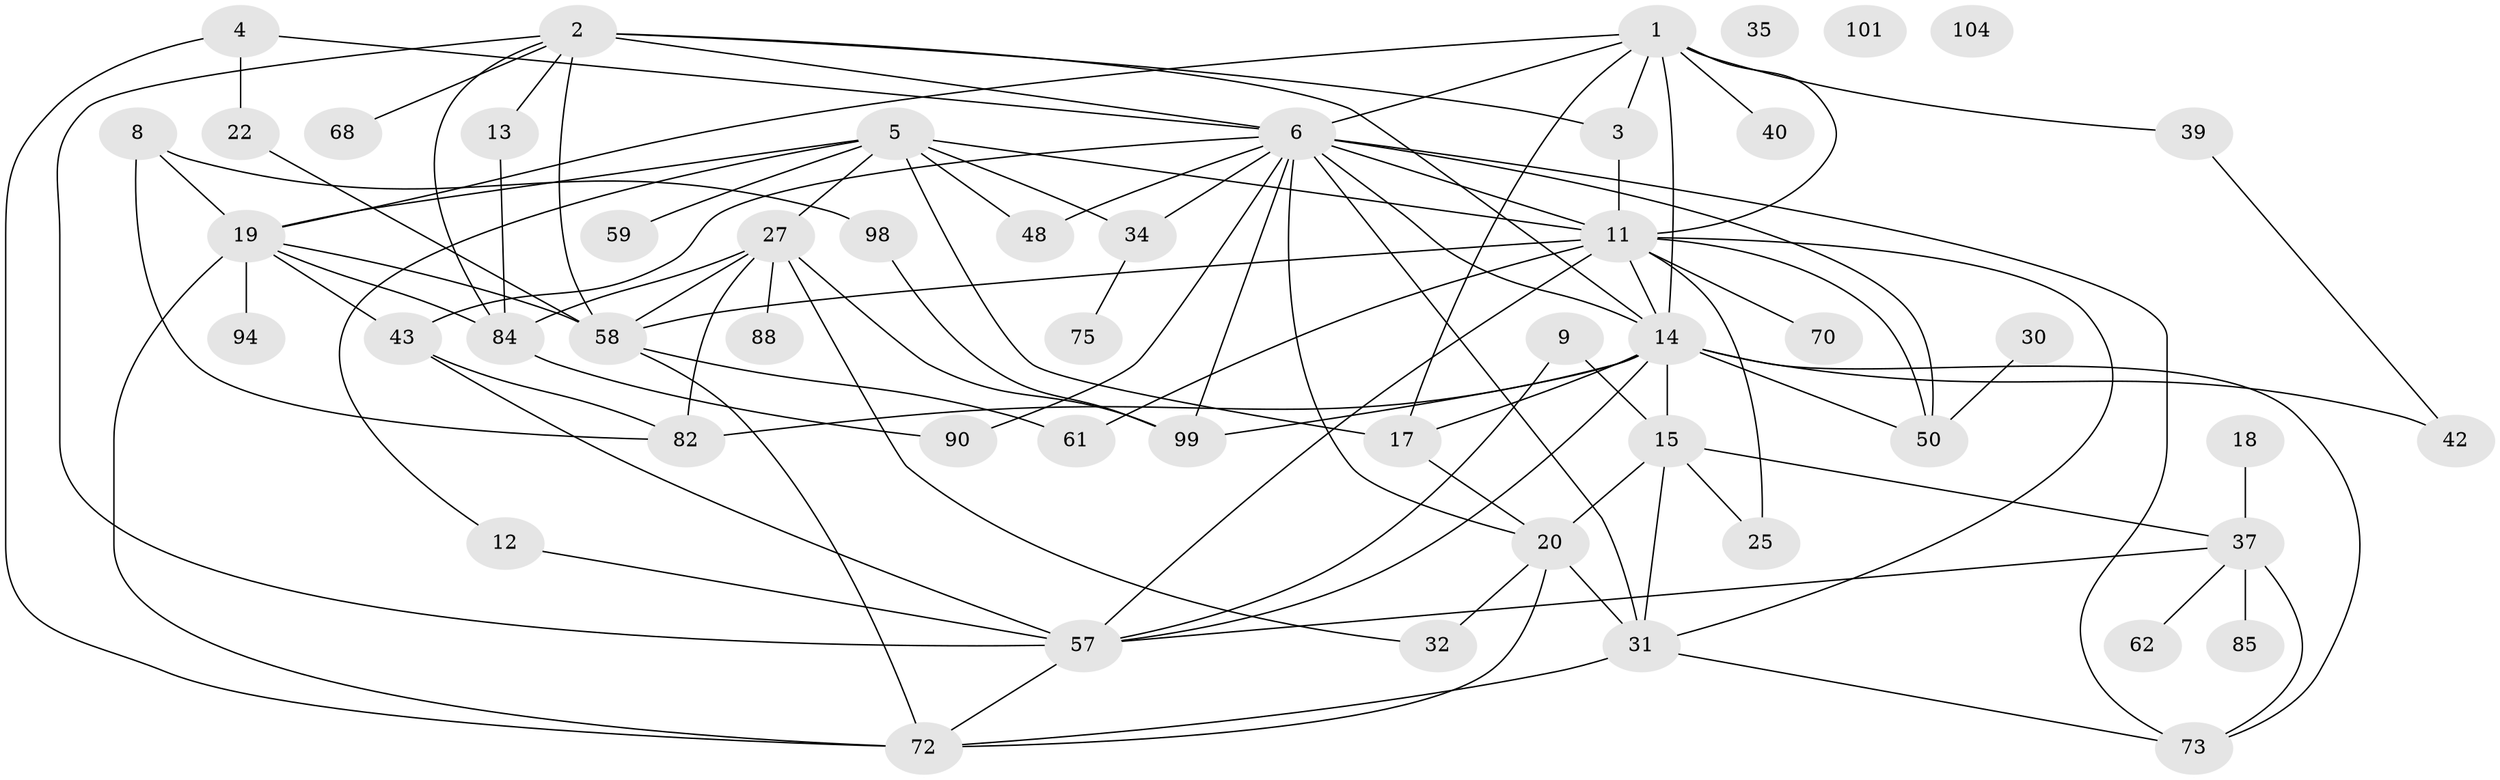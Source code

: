 // original degree distribution, {1: 0.17142857142857143, 7: 0.0380952380952381, 4: 0.14285714285714285, 2: 0.26666666666666666, 6: 0.05714285714285714, 3: 0.17142857142857143, 5: 0.10476190476190476, 9: 0.009523809523809525, 0: 0.02857142857142857, 8: 0.009523809523809525}
// Generated by graph-tools (version 1.1) at 2025/13/03/09/25 04:13:14]
// undirected, 52 vertices, 99 edges
graph export_dot {
graph [start="1"]
  node [color=gray90,style=filled];
  1 [super="+16"];
  2 [super="+24+89+63"];
  3 [super="+7"];
  4 [super="+41"];
  5 [super="+52"];
  6 [super="+76+26+23"];
  8 [super="+71+10"];
  9 [super="+36"];
  11 [super="+47+29+49+100"];
  12;
  13;
  14 [super="+51+21+93"];
  15 [super="+45+54"];
  17 [super="+56"];
  18;
  19 [super="+44"];
  20 [super="+53+38"];
  22;
  25;
  27 [super="+67+60"];
  30 [super="+92"];
  31 [super="+33"];
  32;
  34;
  35;
  37 [super="+74"];
  39 [super="+69"];
  40;
  42;
  43 [super="+55"];
  48;
  50;
  57 [super="+77"];
  58 [super="+102"];
  59;
  61;
  62;
  68;
  70;
  72 [super="+96+78"];
  73;
  75;
  82;
  84;
  85;
  88;
  90;
  94;
  98;
  99 [super="+103+105"];
  101;
  104;
  1 -- 3;
  1 -- 6;
  1 -- 39;
  1 -- 40;
  1 -- 11;
  1 -- 14;
  1 -- 17;
  1 -- 19;
  2 -- 84;
  2 -- 6;
  2 -- 57 [weight=2];
  2 -- 13;
  2 -- 58;
  2 -- 14 [weight=2];
  2 -- 3 [weight=2];
  2 -- 68;
  3 -- 11;
  4 -- 22;
  4 -- 6;
  4 -- 72;
  5 -- 34;
  5 -- 48;
  5 -- 59;
  5 -- 12;
  5 -- 11;
  5 -- 27;
  5 -- 19;
  5 -- 17;
  6 -- 50;
  6 -- 73;
  6 -- 43;
  6 -- 48;
  6 -- 20;
  6 -- 90;
  6 -- 31;
  6 -- 11;
  6 -- 34;
  6 -- 14;
  6 -- 99;
  8 -- 82;
  8 -- 98;
  8 -- 19;
  9 -- 57;
  9 -- 15;
  11 -- 70 [weight=2];
  11 -- 31;
  11 -- 25;
  11 -- 61;
  11 -- 57 [weight=2];
  11 -- 58;
  11 -- 50;
  11 -- 14;
  12 -- 57;
  13 -- 84;
  14 -- 50;
  14 -- 57;
  14 -- 42;
  14 -- 17;
  14 -- 82;
  14 -- 99;
  14 -- 73;
  14 -- 15 [weight=2];
  15 -- 25;
  15 -- 31;
  15 -- 20;
  15 -- 37;
  17 -- 20;
  18 -- 37;
  19 -- 84;
  19 -- 43 [weight=2];
  19 -- 94;
  19 -- 58;
  19 -- 72;
  20 -- 32;
  20 -- 31;
  20 -- 72;
  22 -- 58;
  27 -- 58;
  27 -- 82 [weight=2];
  27 -- 88;
  27 -- 99;
  27 -- 84;
  27 -- 32;
  30 -- 50;
  31 -- 73;
  31 -- 72;
  34 -- 75;
  37 -- 85;
  37 -- 73;
  37 -- 62;
  37 -- 57;
  39 -- 42;
  43 -- 82;
  43 -- 57;
  57 -- 72;
  58 -- 61;
  58 -- 72;
  84 -- 90;
  98 -- 99;
}
